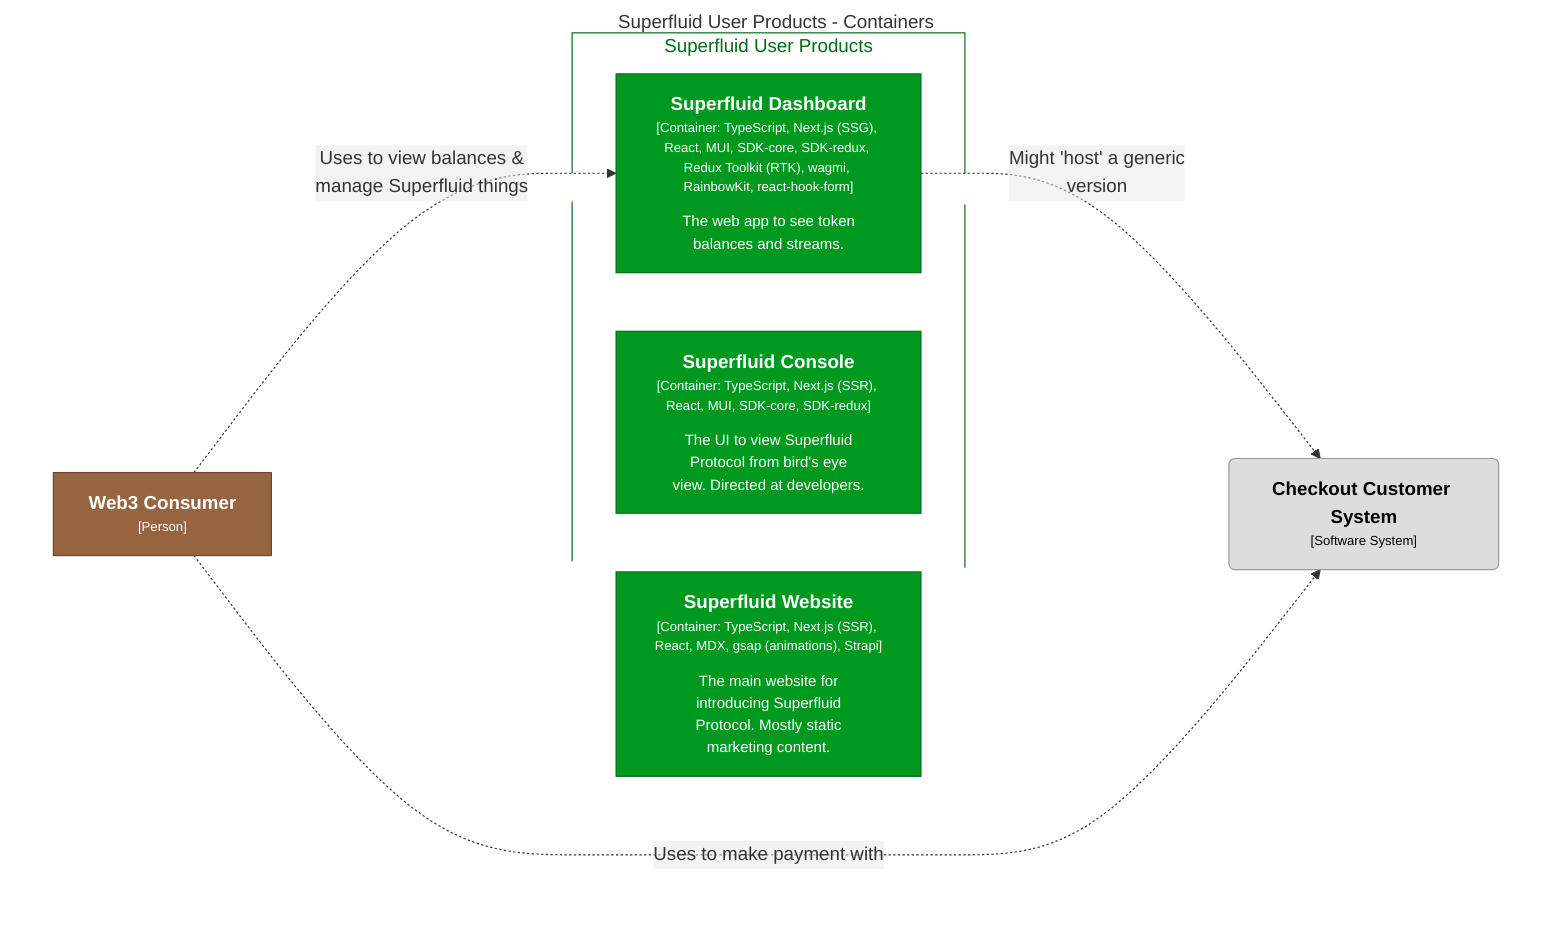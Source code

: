 graph TB
  linkStyle default fill:#ffffff

  subgraph diagram [Superfluid User Products - Containers]
    style diagram fill:#ffffff,stroke:#ffffff

    1("<div style='font-weight: bold'>Checkout Customer System</div><div style='font-size: 70%; margin-top: 0px'>[Software System]</div>")
    style 1 fill:#dddddd,stroke:#9a9a9a,color:#000000
    57["<div style='font-weight: bold'>Web3 Consumer</div><div style='font-size: 70%; margin-top: 0px'>[Person]</div>"]
    style 57 fill:#976440,stroke:#69462c,color:#ffffff

    subgraph 35 [Superfluid User Products]
      style 35 fill:#ffffff,stroke:#006b15,color:#006b15

      36["<div style='font-weight: bold'>Superfluid Dashboard</div><div style='font-size: 70%; margin-top: 0px'>[Container: TypeScript, Next.js (SSG), React, MUI, SDK-core, SDK-redux, Redux Toolkit (RTK), wagmi, RainbowKit, react-hook-form]</div><div style='font-size: 80%; margin-top:10px'>The web app to see token<br />balances and streams.</div>"]
      style 36 fill:#00991f,stroke:#006b15,color:#ffffff
      47["<div style='font-weight: bold'>Superfluid Console</div><div style='font-size: 70%; margin-top: 0px'>[Container: TypeScript, Next.js (SSR), React, MUI, SDK-core, SDK-redux]</div><div style='font-size: 80%; margin-top:10px'>The UI to view Superfluid<br />Protocol from bird's eye<br />view. Directed at developers.</div>"]
      style 47 fill:#00991f,stroke:#006b15,color:#ffffff
      48["<div style='font-weight: bold'>Superfluid Website</div><div style='font-size: 70%; margin-top: 0px'>[Container: TypeScript, Next.js (SSR), React, MDX, gsap (animations), Strapi]</div><div style='font-size: 80%; margin-top:10px'>The main website for<br />introducing Superfluid<br />Protocol. Mostly static<br />marketing content.</div>"]
      style 48 fill:#00991f,stroke:#006b15,color:#ffffff
    end

    36-. "<div>Might 'host' a generic<br />version</div><div style='font-size: 70%'></div>" .->1
    57-. "<div>Uses to view balances &<br />manage Superfluid things</div><div style='font-size: 70%'></div>" .->36
    57-. "<div>Uses to make payment with</div><div style='font-size: 70%'></div>" .->1
  end